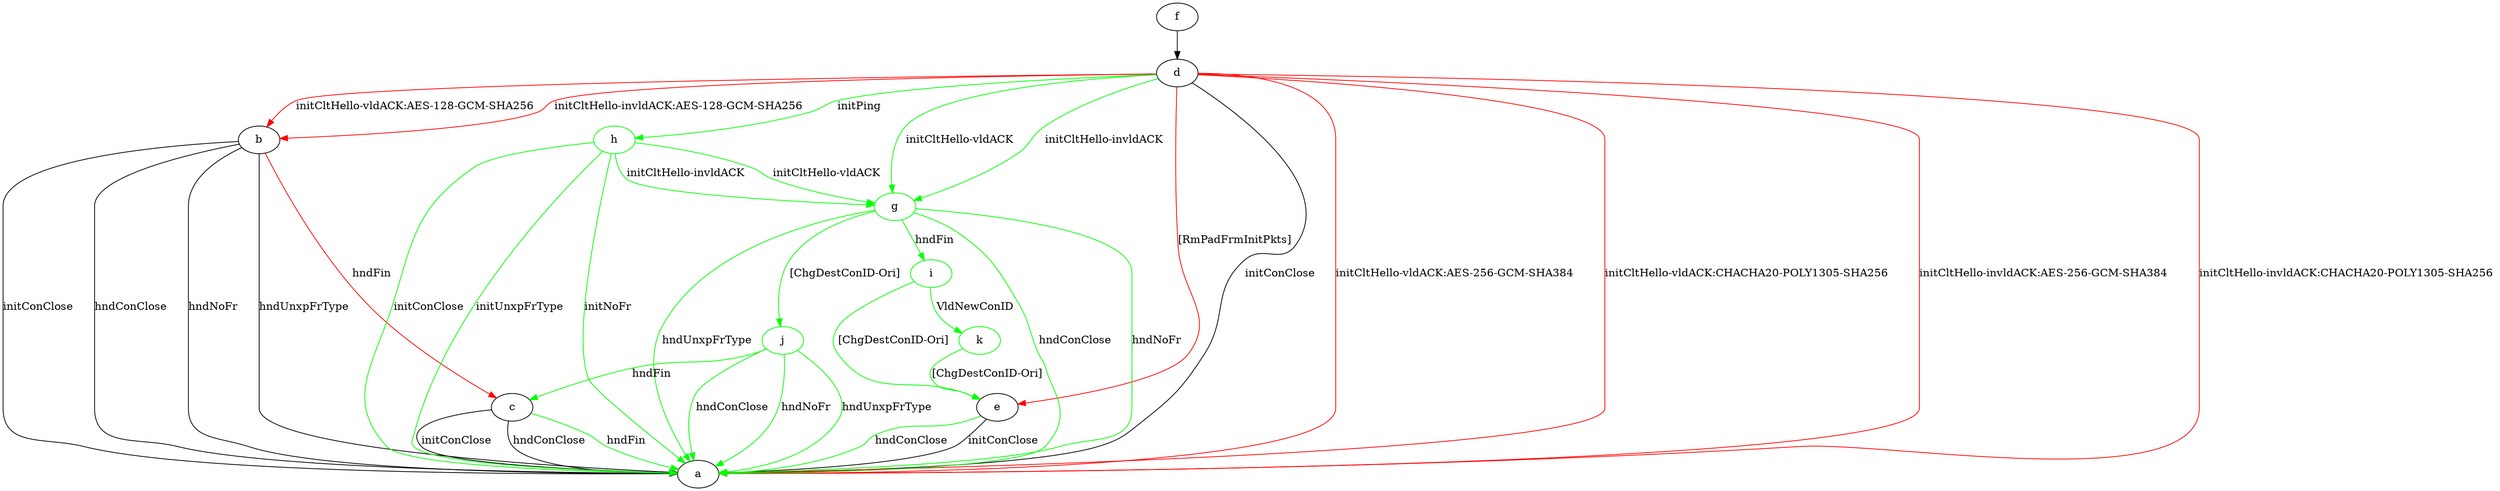 digraph "" {
	b -> a	[key=0,
		label="initConClose "];
	b -> a	[key=1,
		label="hndConClose "];
	b -> a	[key=2,
		label="hndNoFr "];
	b -> a	[key=3,
		label="hndUnxpFrType "];
	b -> c	[key=0,
		color=red,
		label="hndFin "];
	c -> a	[key=0,
		label="initConClose "];
	c -> a	[key=1,
		label="hndConClose "];
	c -> a	[key=2,
		color=green,
		label="hndFin "];
	d -> a	[key=0,
		label="initConClose "];
	d -> a	[key=1,
		color=red,
		label="initCltHello-vldACK:AES-256-GCM-SHA384 "];
	d -> a	[key=2,
		color=red,
		label="initCltHello-vldACK:CHACHA20-POLY1305-SHA256 "];
	d -> a	[key=3,
		color=red,
		label="initCltHello-invldACK:AES-256-GCM-SHA384 "];
	d -> a	[key=4,
		color=red,
		label="initCltHello-invldACK:CHACHA20-POLY1305-SHA256 "];
	d -> b	[key=0,
		color=red,
		label="initCltHello-vldACK:AES-128-GCM-SHA256 "];
	d -> b	[key=1,
		color=red,
		label="initCltHello-invldACK:AES-128-GCM-SHA256 "];
	d -> e	[key=0,
		color=red,
		label="[RmPadFrmInitPkts] "];
	g	[color=green];
	d -> g	[key=0,
		color=green,
		label="initCltHello-vldACK "];
	d -> g	[key=1,
		color=green,
		label="initCltHello-invldACK "];
	h	[color=green];
	d -> h	[key=0,
		color=green,
		label="initPing "];
	e -> a	[key=0,
		label="initConClose "];
	e -> a	[key=1,
		color=green,
		label="hndConClose "];
	f -> d	[key=0];
	g -> a	[key=0,
		color=green,
		label="hndConClose "];
	g -> a	[key=1,
		color=green,
		label="hndNoFr "];
	g -> a	[key=2,
		color=green,
		label="hndUnxpFrType "];
	i	[color=green];
	g -> i	[key=0,
		color=green,
		label="hndFin "];
	j	[color=green];
	g -> j	[key=0,
		color=green,
		label="[ChgDestConID-Ori] "];
	h -> a	[key=0,
		color=green,
		label="initConClose "];
	h -> a	[key=1,
		color=green,
		label="initNoFr "];
	h -> a	[key=2,
		color=green,
		label="initUnxpFrType "];
	h -> g	[key=0,
		color=green,
		label="initCltHello-vldACK "];
	h -> g	[key=1,
		color=green,
		label="initCltHello-invldACK "];
	i -> e	[key=0,
		color=green,
		label="[ChgDestConID-Ori] "];
	k	[color=green];
	i -> k	[key=0,
		color=green,
		label="VldNewConID "];
	j -> a	[key=0,
		color=green,
		label="hndConClose "];
	j -> a	[key=1,
		color=green,
		label="hndNoFr "];
	j -> a	[key=2,
		color=green,
		label="hndUnxpFrType "];
	j -> c	[key=0,
		color=green,
		label="hndFin "];
	k -> e	[key=0,
		color=green,
		label="[ChgDestConID-Ori] "];
}
